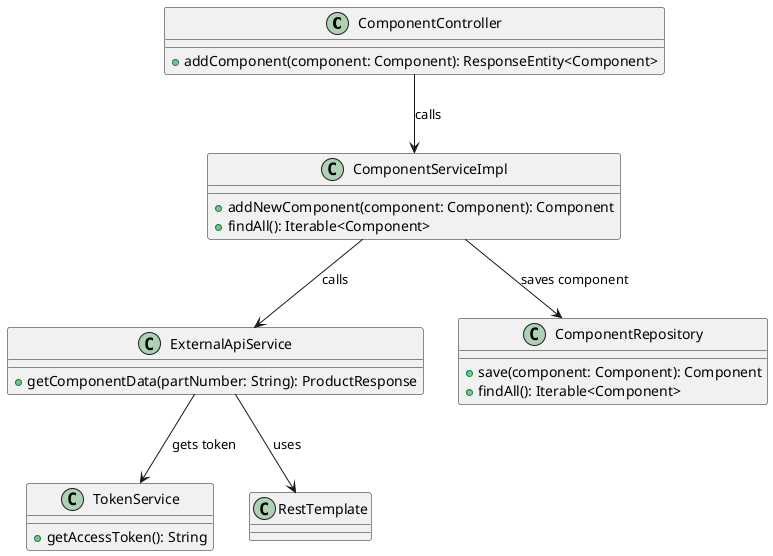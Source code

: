 
@startuml
!define RECTANGLE class
RECTANGLE ComponentController {
  + addComponent(component: Component): ResponseEntity<Component>
}
RECTANGLE ComponentServiceImpl {
  + addNewComponent(component: Component): Component
  + findAll(): Iterable<Component>
}
RECTANGLE ExternalApiService {
  + getComponentData(partNumber: String): ProductResponse
}
RECTANGLE TokenService {
  + getAccessToken(): String
}
RECTANGLE RestTemplate
RECTANGLE ComponentRepository {
  + save(component: Component): Component
  + findAll(): Iterable<Component>
}

ComponentController --> ComponentServiceImpl : calls
ComponentServiceImpl --> ExternalApiService : calls
ExternalApiService --> TokenService : gets token
ExternalApiService --> RestTemplate : uses
ComponentServiceImpl --> ComponentRepository : saves component

@enduml
